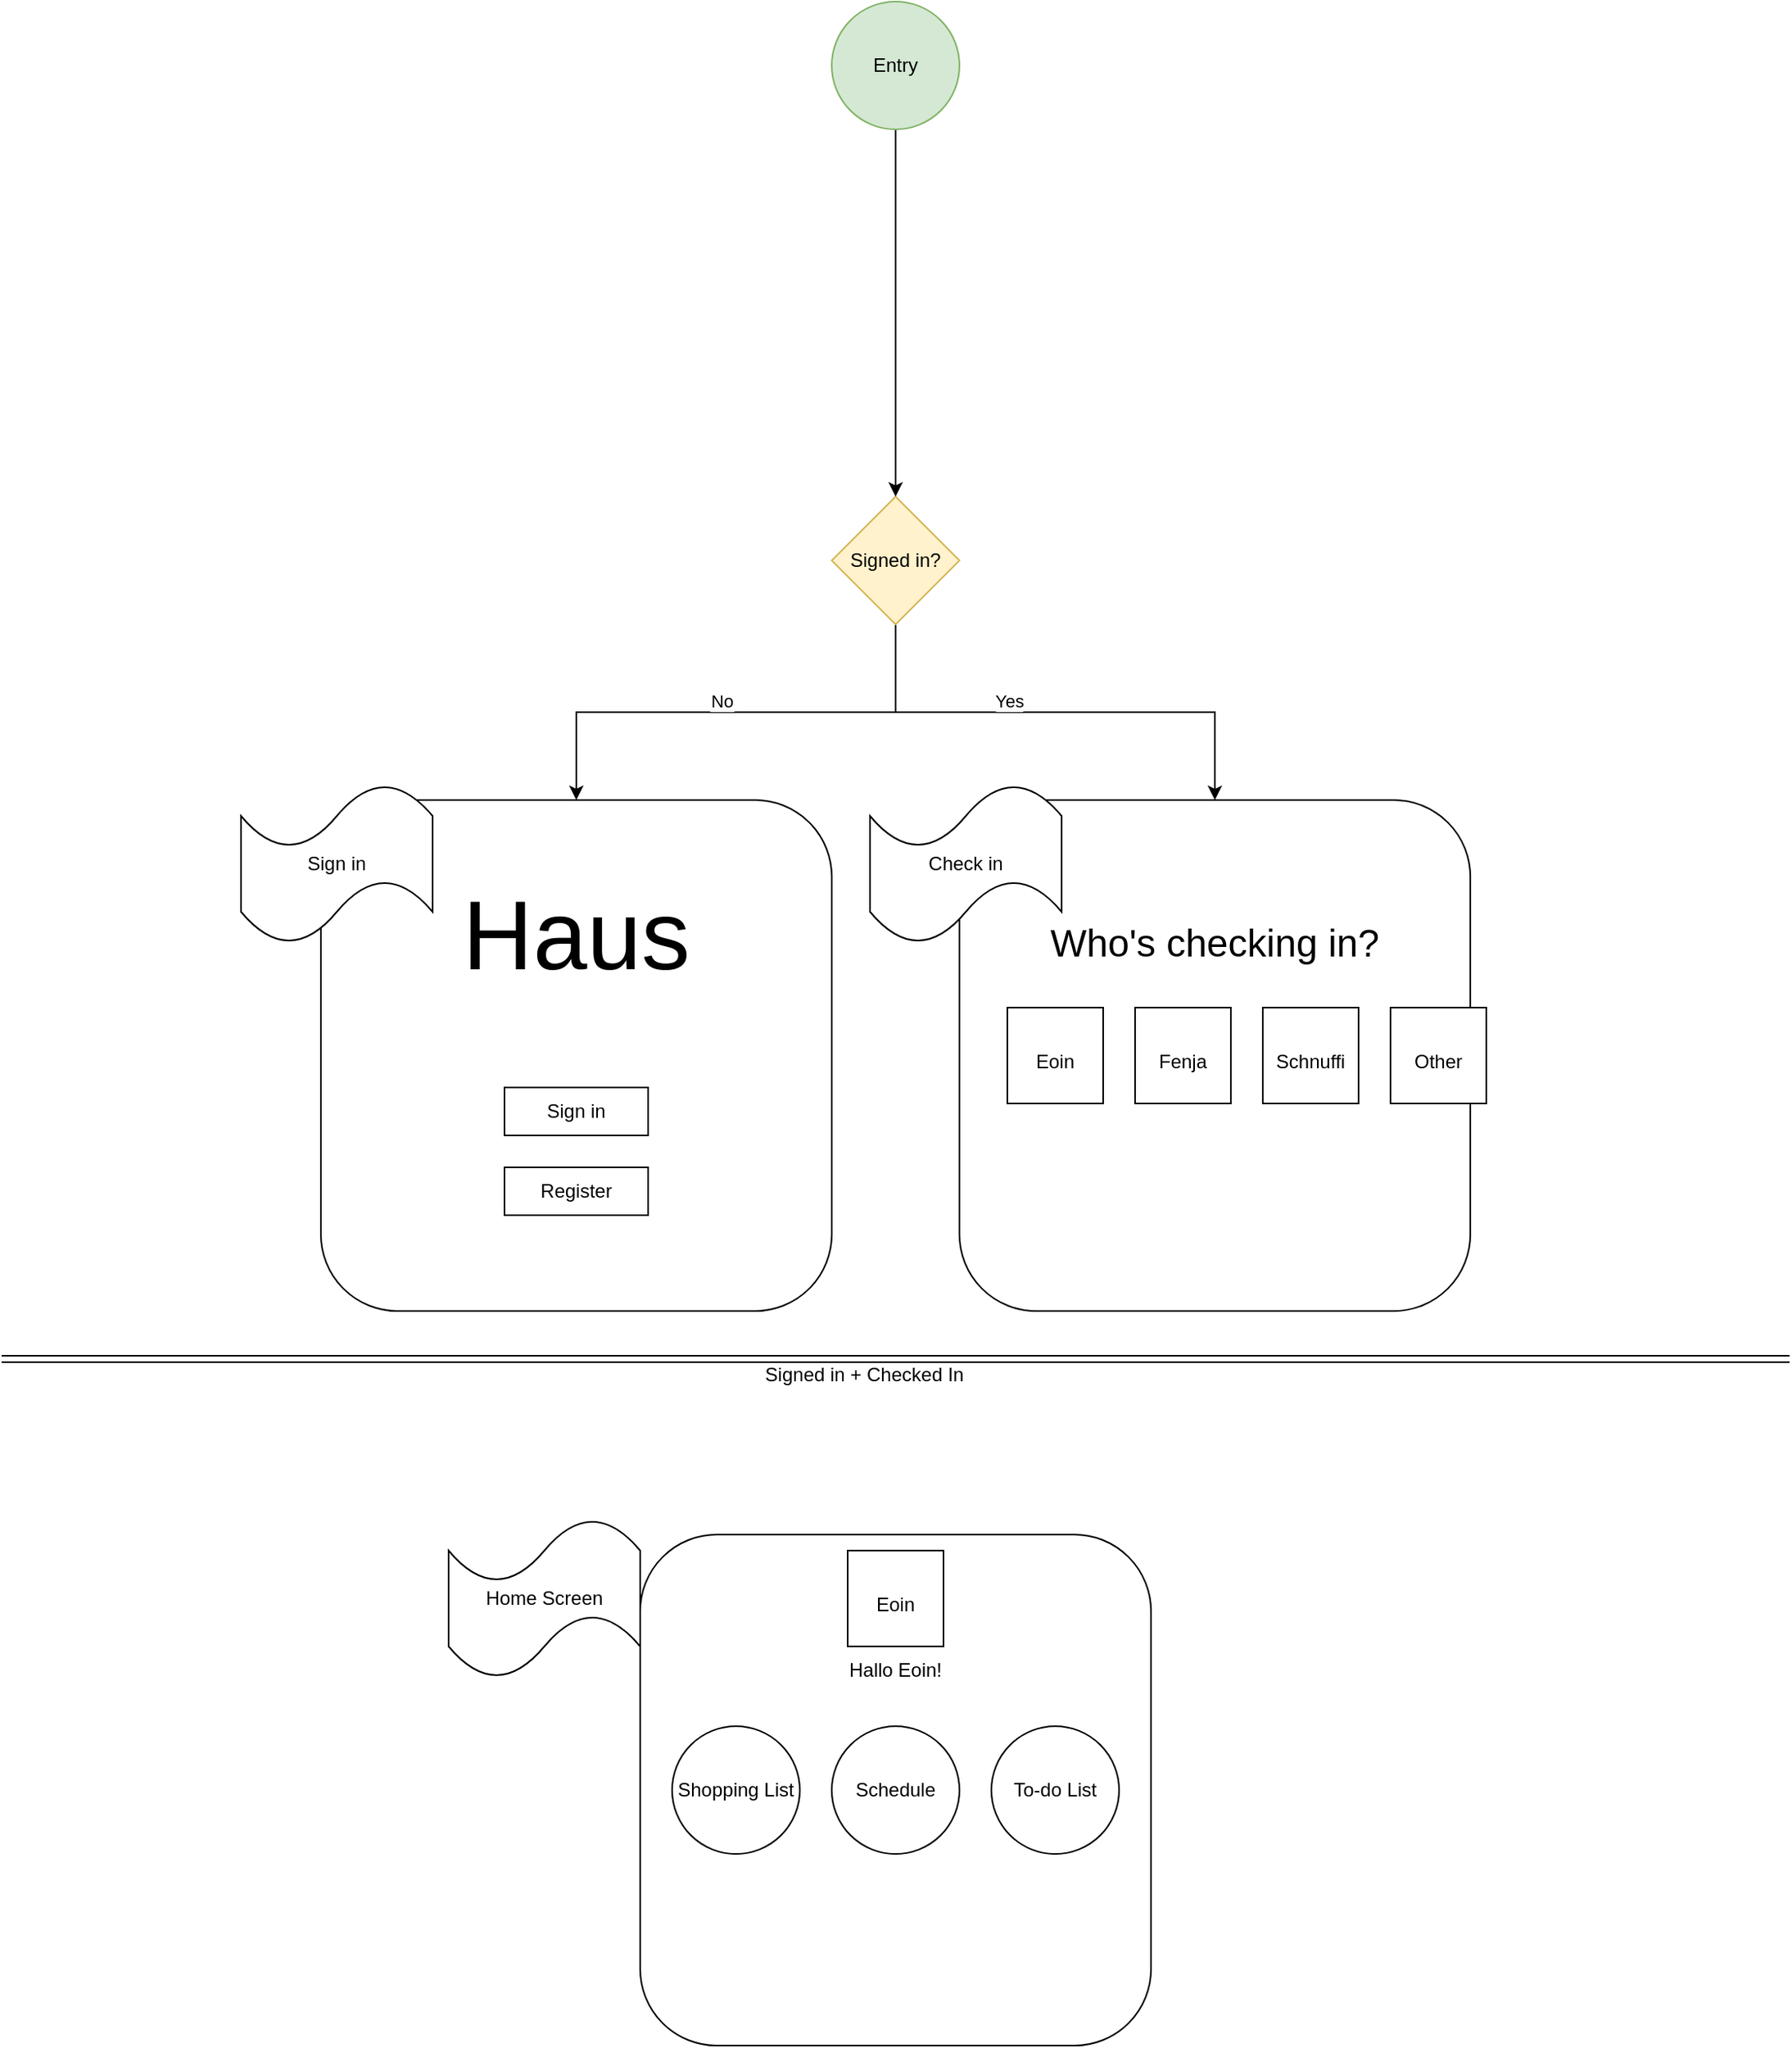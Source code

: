 <mxfile version="19.0.3" type="device"><diagram id="uRghAP33s6Z6ah5Dfy8A" name="Page-1"><mxGraphModel dx="1773" dy="1756" grid="1" gridSize="10" guides="1" tooltips="1" connect="1" arrows="1" fold="1" page="1" pageScale="1" pageWidth="827" pageHeight="1169" math="0" shadow="0"><root><mxCell id="0"/><mxCell id="1" parent="0"/><mxCell id="QKPt5AdSnWubo9SUtSWo-1" value="" style="rounded=1;whiteSpace=wrap;html=1;" parent="1" vertex="1"><mxGeometry x="-50" y="60" width="320" height="320" as="geometry"/></mxCell><mxCell id="QKPt5AdSnWubo9SUtSWo-7" style="edgeStyle=orthogonalEdgeStyle;rounded=0;orthogonalLoop=1;jettySize=auto;html=1;entryX=0.5;entryY=0;entryDx=0;entryDy=0;" parent="1" source="QKPt5AdSnWubo9SUtSWo-2" target="QKPt5AdSnWubo9SUtSWo-1" edge="1"><mxGeometry relative="1" as="geometry"/></mxCell><mxCell id="QKPt5AdSnWubo9SUtSWo-10" value="No" style="edgeLabel;html=1;align=center;verticalAlign=middle;resizable=0;points=[];" parent="QKPt5AdSnWubo9SUtSWo-7" vertex="1" connectable="0"><mxGeometry x="0.053" y="-7" relative="1" as="geometry"><mxPoint x="-1" as="offset"/></mxGeometry></mxCell><mxCell id="QKPt5AdSnWubo9SUtSWo-8" style="edgeStyle=orthogonalEdgeStyle;rounded=0;orthogonalLoop=1;jettySize=auto;html=1;entryX=0.5;entryY=0;entryDx=0;entryDy=0;" parent="1" source="QKPt5AdSnWubo9SUtSWo-2" target="QKPt5AdSnWubo9SUtSWo-6" edge="1"><mxGeometry relative="1" as="geometry"/></mxCell><mxCell id="QKPt5AdSnWubo9SUtSWo-9" value="Yes" style="edgeLabel;html=1;align=center;verticalAlign=middle;resizable=0;points=[];" parent="QKPt5AdSnWubo9SUtSWo-8" vertex="1" connectable="0"><mxGeometry x="-0.182" y="7" relative="1" as="geometry"><mxPoint x="-1" as="offset"/></mxGeometry></mxCell><mxCell id="QKPt5AdSnWubo9SUtSWo-2" value="Signed in?" style="rhombus;whiteSpace=wrap;html=1;fillColor=#fff2cc;strokeColor=#d6b656;" parent="1" vertex="1"><mxGeometry x="270" y="-130" width="80" height="80" as="geometry"/></mxCell><mxCell id="QKPt5AdSnWubo9SUtSWo-4" style="edgeStyle=orthogonalEdgeStyle;rounded=0;orthogonalLoop=1;jettySize=auto;html=1;" parent="1" source="QKPt5AdSnWubo9SUtSWo-3" target="QKPt5AdSnWubo9SUtSWo-2" edge="1"><mxGeometry relative="1" as="geometry"/></mxCell><mxCell id="QKPt5AdSnWubo9SUtSWo-3" value="Entry" style="ellipse;whiteSpace=wrap;html=1;aspect=fixed;fillColor=#d5e8d4;strokeColor=#82b366;" parent="1" vertex="1"><mxGeometry x="270" y="-440" width="80" height="80" as="geometry"/></mxCell><mxCell id="QKPt5AdSnWubo9SUtSWo-6" value="" style="rounded=1;whiteSpace=wrap;html=1;" parent="1" vertex="1"><mxGeometry x="350" y="60" width="320" height="320" as="geometry"/></mxCell><mxCell id="QKPt5AdSnWubo9SUtSWo-12" value="Haus" style="text;html=1;strokeColor=none;fillColor=none;align=center;verticalAlign=middle;whiteSpace=wrap;rounded=0;labelBackgroundColor=#FFFFFF;fontSize=61;" parent="1" vertex="1"><mxGeometry x="20" y="100" width="180" height="90" as="geometry"/></mxCell><mxCell id="QKPt5AdSnWubo9SUtSWo-13" value="Sign in" style="rounded=0;whiteSpace=wrap;html=1;labelBackgroundColor=#FFFFFF;fontSize=12;" parent="1" vertex="1"><mxGeometry x="65" y="240" width="90" height="30" as="geometry"/></mxCell><mxCell id="QKPt5AdSnWubo9SUtSWo-15" value="Register" style="rounded=0;whiteSpace=wrap;html=1;labelBackgroundColor=#FFFFFF;fontSize=12;" parent="1" vertex="1"><mxGeometry x="65" y="290" width="90" height="30" as="geometry"/></mxCell><mxCell id="QKPt5AdSnWubo9SUtSWo-16" value="Who's checking in?" style="text;html=1;strokeColor=none;fillColor=none;align=center;verticalAlign=middle;whiteSpace=wrap;rounded=0;labelBackgroundColor=#FFFFFF;fontSize=24;" parent="1" vertex="1"><mxGeometry x="400" y="130" width="220" height="40" as="geometry"/></mxCell><mxCell id="QKPt5AdSnWubo9SUtSWo-18" value="&lt;span style=&quot;font-size: 12px;&quot;&gt;Eoin&lt;/span&gt;" style="whiteSpace=wrap;html=1;aspect=fixed;labelBackgroundColor=#FFFFFF;fontSize=24;" parent="1" vertex="1"><mxGeometry x="380" y="190" width="60" height="60" as="geometry"/></mxCell><mxCell id="QKPt5AdSnWubo9SUtSWo-19" value="&lt;font style=&quot;font-size: 12px;&quot;&gt;Fenja&lt;/font&gt;" style="whiteSpace=wrap;html=1;aspect=fixed;labelBackgroundColor=#FFFFFF;fontSize=24;" parent="1" vertex="1"><mxGeometry x="460" y="190" width="60" height="60" as="geometry"/></mxCell><mxCell id="QKPt5AdSnWubo9SUtSWo-20" value="&lt;font style=&quot;font-size: 12px;&quot;&gt;Schnuffi&lt;/font&gt;" style="whiteSpace=wrap;html=1;aspect=fixed;labelBackgroundColor=#FFFFFF;fontSize=24;" parent="1" vertex="1"><mxGeometry x="540" y="190" width="60" height="60" as="geometry"/></mxCell><mxCell id="QKPt5AdSnWubo9SUtSWo-21" value="&lt;font style=&quot;font-size: 12px;&quot;&gt;Other&lt;/font&gt;" style="whiteSpace=wrap;html=1;aspect=fixed;labelBackgroundColor=#FFFFFF;fontSize=24;" parent="1" vertex="1"><mxGeometry x="620" y="190" width="60" height="60" as="geometry"/></mxCell><mxCell id="QKPt5AdSnWubo9SUtSWo-22" value="Sign in" style="shape=tape;whiteSpace=wrap;html=1;labelBackgroundColor=#FFFFFF;fontSize=12;fontColor=none;" parent="1" vertex="1"><mxGeometry x="-100" y="50" width="120" height="100" as="geometry"/></mxCell><mxCell id="QKPt5AdSnWubo9SUtSWo-23" value="Check in" style="shape=tape;whiteSpace=wrap;html=1;labelBackgroundColor=#FFFFFF;fontSize=12;fontColor=none;" parent="1" vertex="1"><mxGeometry x="294" y="50" width="120" height="100" as="geometry"/></mxCell><mxCell id="QKPt5AdSnWubo9SUtSWo-24" value="" style="shape=link;html=1;rounded=0;fontSize=12;fontColor=none;" parent="1" edge="1"><mxGeometry width="100" relative="1" as="geometry"><mxPoint x="-250" y="410" as="sourcePoint"/><mxPoint x="870" y="410" as="targetPoint"/></mxGeometry></mxCell><mxCell id="QKPt5AdSnWubo9SUtSWo-25" value="Signed in + Checked In" style="text;html=1;align=center;verticalAlign=middle;resizable=0;points=[];autosize=1;strokeColor=none;fillColor=none;fontSize=12;fontColor=none;" parent="1" vertex="1"><mxGeometry x="220" y="410" width="140" height="20" as="geometry"/></mxCell><mxCell id="QKPt5AdSnWubo9SUtSWo-26" value="" style="rounded=1;whiteSpace=wrap;html=1;" parent="1" vertex="1"><mxGeometry x="150" y="520" width="320" height="320" as="geometry"/></mxCell><mxCell id="QKPt5AdSnWubo9SUtSWo-27" value="Home Screen" style="shape=tape;whiteSpace=wrap;html=1;labelBackgroundColor=#FFFFFF;fontSize=12;fontColor=none;" parent="1" vertex="1"><mxGeometry x="30" y="510" width="120" height="100" as="geometry"/></mxCell><mxCell id="QKPt5AdSnWubo9SUtSWo-29" value="&lt;span style=&quot;font-size: 12px;&quot;&gt;Eoin&lt;/span&gt;" style="whiteSpace=wrap;html=1;aspect=fixed;labelBackgroundColor=#FFFFFF;fontSize=24;" parent="1" vertex="1"><mxGeometry x="280" y="530" width="60" height="60" as="geometry"/></mxCell><mxCell id="QKPt5AdSnWubo9SUtSWo-30" value="Hallo Eoin!" style="text;html=1;strokeColor=none;fillColor=none;align=center;verticalAlign=middle;whiteSpace=wrap;rounded=0;labelBackgroundColor=#FFFFFF;fontSize=12;fontColor=none;" parent="1" vertex="1"><mxGeometry x="270" y="590" width="80" height="30" as="geometry"/></mxCell><mxCell id="QKPt5AdSnWubo9SUtSWo-31" value="Shopping List" style="ellipse;whiteSpace=wrap;html=1;aspect=fixed;labelBackgroundColor=#FFFFFF;fontSize=12;fontColor=none;" parent="1" vertex="1"><mxGeometry x="170" y="640" width="80" height="80" as="geometry"/></mxCell><mxCell id="QKPt5AdSnWubo9SUtSWo-32" value="Schedule" style="ellipse;whiteSpace=wrap;html=1;aspect=fixed;labelBackgroundColor=#FFFFFF;fontSize=12;fontColor=none;" parent="1" vertex="1"><mxGeometry x="270" y="640" width="80" height="80" as="geometry"/></mxCell><mxCell id="QKPt5AdSnWubo9SUtSWo-33" value="To-do List" style="ellipse;whiteSpace=wrap;html=1;aspect=fixed;labelBackgroundColor=#FFFFFF;fontSize=12;fontColor=none;" parent="1" vertex="1"><mxGeometry x="370" y="640" width="80" height="80" as="geometry"/></mxCell></root></mxGraphModel></diagram></mxfile>